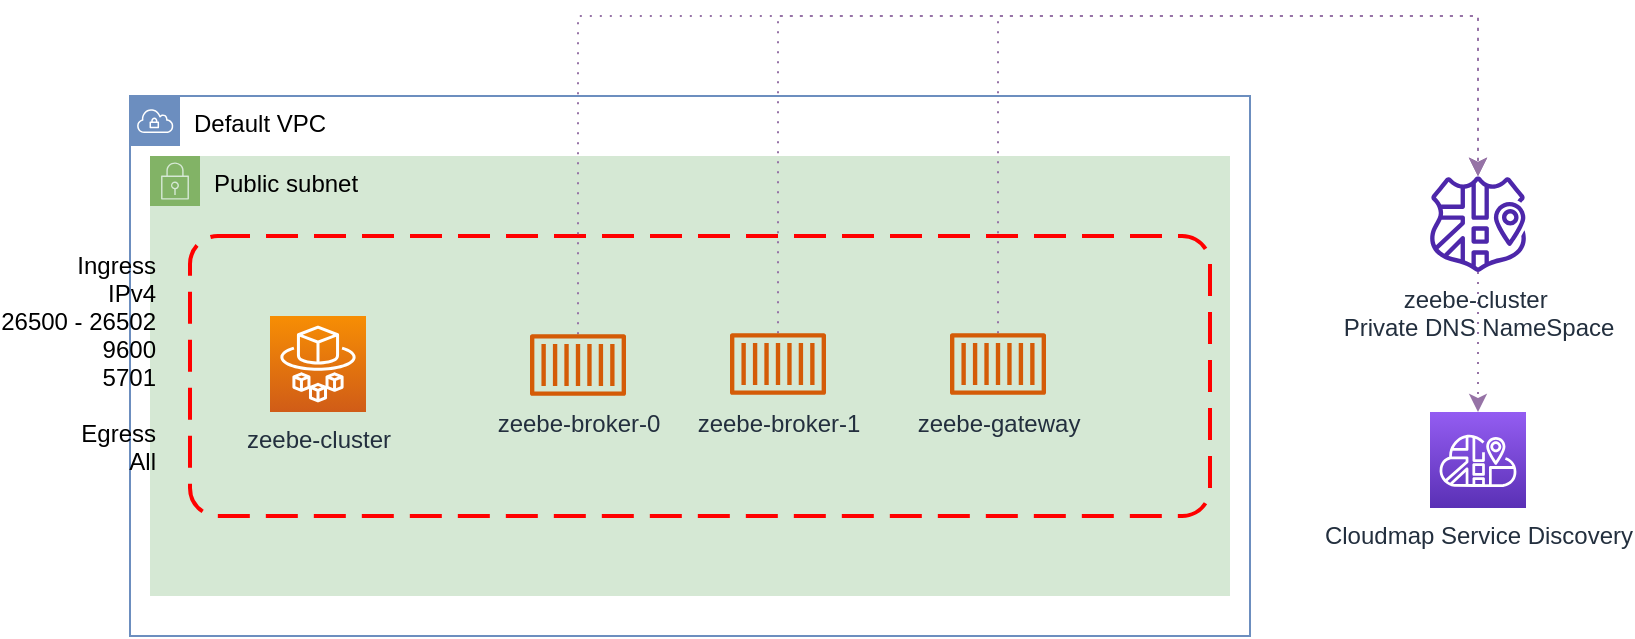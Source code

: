 <mxfile version="17.4.2" type="device" pages="3"><diagram id="3xVdRGKbyKFB0q4kDX3S" name="Zeebe Cluster"><mxGraphModel dx="2249" dy="878" grid="1" gridSize="10" guides="1" tooltips="1" connect="1" arrows="1" fold="1" page="1" pageScale="1" pageWidth="827" pageHeight="1169" math="0" shadow="0"><root><mxCell id="0"/><mxCell id="1" value="VPC" style="locked=1;" parent="0"/><mxCell id="9F-GqRbhtQzCuk58JfDl-1" value="Default VPC" style="points=[[0,0],[0.25,0],[0.5,0],[0.75,0],[1,0],[1,0.25],[1,0.5],[1,0.75],[1,1],[0.75,1],[0.5,1],[0.25,1],[0,1],[0,0.75],[0,0.5],[0,0.25]];outlineConnect=0;html=1;whiteSpace=wrap;fontSize=12;fontStyle=0;container=1;pointerEvents=0;collapsible=0;recursiveResize=0;shape=mxgraph.aws4.group;grIcon=mxgraph.aws4.group_vpc;strokeColor=#6c8ebf;fillColor=none;verticalAlign=top;align=left;spacingLeft=30;dashed=0;" parent="1" vertex="1"><mxGeometry x="30" y="260" width="560" height="270" as="geometry"/></mxCell><mxCell id="9F-GqRbhtQzCuk58JfDl-5" value="Subnets" style="locked=1;" parent="0"/><mxCell id="9F-GqRbhtQzCuk58JfDl-8" value="Public subnet" style="points=[[0,0],[0.25,0],[0.5,0],[0.75,0],[1,0],[1,0.25],[1,0.5],[1,0.75],[1,1],[0.75,1],[0.5,1],[0.25,1],[0,1],[0,0.75],[0,0.5],[0,0.25]];outlineConnect=0;html=1;whiteSpace=wrap;fontSize=12;fontStyle=0;container=1;pointerEvents=0;collapsible=0;recursiveResize=0;shape=mxgraph.aws4.group;grIcon=mxgraph.aws4.group_security_group;grStroke=0;strokeColor=#82b366;fillColor=#d5e8d4;verticalAlign=top;align=left;spacingLeft=30;dashed=0;" parent="9F-GqRbhtQzCuk58JfDl-5" vertex="1"><mxGeometry x="40" y="290" width="540" height="220" as="geometry"/></mxCell><mxCell id="9F-GqRbhtQzCuk58JfDl-20" value="SG" style="locked=1;" parent="0"/><mxCell id="9F-GqRbhtQzCuk58JfDl-23" value="Ingress&#10;IPv4&#10;26500 - 26502&#10;9600&#10;5701&#10;&#10;Egress&#10;All&#10;" style="rounded=1;arcSize=10;dashed=1;strokeColor=#ff0000;fillColor=none;gradientColor=none;dashPattern=8 4;strokeWidth=2;labelPosition=left;verticalLabelPosition=middle;align=right;verticalAlign=middle;fontStyle=0;spacingRight=15;" parent="9F-GqRbhtQzCuk58JfDl-20" vertex="1"><mxGeometry x="60" y="330" width="510" height="140" as="geometry"/></mxCell><mxCell id="9F-GqRbhtQzCuk58JfDl-6" value="ECS" style="" parent="0"/><mxCell id="9F-GqRbhtQzCuk58JfDl-36" value="zeebe-cluster" style="sketch=0;points=[[0,0,0],[0.25,0,0],[0.5,0,0],[0.75,0,0],[1,0,0],[0,1,0],[0.25,1,0],[0.5,1,0],[0.75,1,0],[1,1,0],[0,0.25,0],[0,0.5,0],[0,0.75,0],[1,0.25,0],[1,0.5,0],[1,0.75,0]];outlineConnect=0;fontColor=#232F3E;gradientColor=#F78E04;gradientDirection=north;fillColor=#D05C17;strokeColor=#ffffff;dashed=0;verticalLabelPosition=bottom;verticalAlign=top;align=center;html=1;fontSize=12;fontStyle=0;aspect=fixed;shape=mxgraph.aws4.resourceIcon;resIcon=mxgraph.aws4.fargate;" parent="9F-GqRbhtQzCuk58JfDl-6" vertex="1"><mxGeometry x="100" y="370" width="48" height="48" as="geometry"/></mxCell><mxCell id="9F-GqRbhtQzCuk58JfDl-44" style="edgeStyle=orthogonalEdgeStyle;rounded=0;orthogonalLoop=1;jettySize=auto;html=1;fillColor=#e1d5e7;strokeColor=#9673a6;dashed=1;dashPattern=1 4;" parent="9F-GqRbhtQzCuk58JfDl-6" source="9F-GqRbhtQzCuk58JfDl-37" target="9F-GqRbhtQzCuk58JfDl-41" edge="1"><mxGeometry relative="1" as="geometry"><Array as="points"><mxPoint x="254" y="220"/><mxPoint x="704" y="220"/></Array></mxGeometry></mxCell><mxCell id="9F-GqRbhtQzCuk58JfDl-37" value="zeebe-broker-0" style="sketch=0;outlineConnect=0;fontColor=#232F3E;gradientColor=none;fillColor=#D45B07;strokeColor=none;dashed=0;verticalLabelPosition=bottom;verticalAlign=top;align=center;html=1;fontSize=12;fontStyle=0;aspect=fixed;pointerEvents=1;shape=mxgraph.aws4.container_1;" parent="9F-GqRbhtQzCuk58JfDl-6" vertex="1"><mxGeometry x="230" y="379" width="48" height="31" as="geometry"/></mxCell><mxCell id="9F-GqRbhtQzCuk58JfDl-45" style="edgeStyle=orthogonalEdgeStyle;rounded=0;orthogonalLoop=1;jettySize=auto;html=1;fillColor=#e1d5e7;strokeColor=#9673a6;dashed=1;dashPattern=1 4;" parent="9F-GqRbhtQzCuk58JfDl-6" source="9F-GqRbhtQzCuk58JfDl-38" target="9F-GqRbhtQzCuk58JfDl-41" edge="1"><mxGeometry relative="1" as="geometry"><Array as="points"><mxPoint x="354" y="220"/><mxPoint x="704" y="220"/></Array></mxGeometry></mxCell><mxCell id="9F-GqRbhtQzCuk58JfDl-38" value="zeebe-broker-1" style="sketch=0;outlineConnect=0;fontColor=#232F3E;gradientColor=none;fillColor=#D45B07;strokeColor=none;dashed=0;verticalLabelPosition=bottom;verticalAlign=top;align=center;html=1;fontSize=12;fontStyle=0;aspect=fixed;pointerEvents=1;shape=mxgraph.aws4.container_1;" parent="9F-GqRbhtQzCuk58JfDl-6" vertex="1"><mxGeometry x="330" y="378.5" width="48" height="31" as="geometry"/></mxCell><mxCell id="9F-GqRbhtQzCuk58JfDl-46" style="edgeStyle=orthogonalEdgeStyle;rounded=0;orthogonalLoop=1;jettySize=auto;html=1;fillColor=#e1d5e7;strokeColor=#9673a6;dashed=1;dashPattern=1 4;" parent="9F-GqRbhtQzCuk58JfDl-6" source="9F-GqRbhtQzCuk58JfDl-39" target="9F-GqRbhtQzCuk58JfDl-41" edge="1"><mxGeometry relative="1" as="geometry"><Array as="points"><mxPoint x="464" y="220"/><mxPoint x="704" y="220"/></Array></mxGeometry></mxCell><mxCell id="9F-GqRbhtQzCuk58JfDl-39" value="zeebe-gateway" style="sketch=0;outlineConnect=0;fontColor=#232F3E;gradientColor=none;fillColor=#D45B07;strokeColor=none;dashed=0;verticalLabelPosition=bottom;verticalAlign=top;align=center;html=1;fontSize=12;fontStyle=0;aspect=fixed;pointerEvents=1;shape=mxgraph.aws4.container_1;" parent="9F-GqRbhtQzCuk58JfDl-6" vertex="1"><mxGeometry x="440" y="378.5" width="48" height="31" as="geometry"/></mxCell><mxCell id="9F-GqRbhtQzCuk58JfDl-29" value="Cloudmap Service Discovery" style="sketch=0;points=[[0,0,0],[0.25,0,0],[0.5,0,0],[0.75,0,0],[1,0,0],[0,1,0],[0.25,1,0],[0.5,1,0],[0.75,1,0],[1,1,0],[0,0.25,0],[0,0.5,0],[0,0.75,0],[1,0.25,0],[1,0.5,0],[1,0.75,0]];outlineConnect=0;fontColor=#232F3E;gradientColor=#945DF2;gradientDirection=north;fillColor=#5A30B5;strokeColor=#ffffff;dashed=0;verticalLabelPosition=bottom;verticalAlign=top;align=center;html=1;fontSize=12;fontStyle=0;aspect=fixed;shape=mxgraph.aws4.resourceIcon;resIcon=mxgraph.aws4.cloud_map;" parent="9F-GqRbhtQzCuk58JfDl-6" vertex="1"><mxGeometry x="680" y="418" width="48" height="48" as="geometry"/></mxCell><mxCell id="9F-GqRbhtQzCuk58JfDl-43" style="edgeStyle=orthogonalEdgeStyle;rounded=0;orthogonalLoop=1;jettySize=auto;html=1;dashed=1;dashPattern=1 4;fillColor=#e1d5e7;strokeColor=#9673a6;" parent="9F-GqRbhtQzCuk58JfDl-6" source="9F-GqRbhtQzCuk58JfDl-41" target="9F-GqRbhtQzCuk58JfDl-29" edge="1"><mxGeometry relative="1" as="geometry"/></mxCell><mxCell id="9F-GqRbhtQzCuk58JfDl-41" value="zeebe-cluster&amp;nbsp;&lt;br&gt;Private DNS NameSpace" style="sketch=0;outlineConnect=0;fontColor=#232F3E;gradientColor=none;fillColor=#4D27AA;strokeColor=none;dashed=0;verticalLabelPosition=bottom;verticalAlign=top;align=center;html=1;fontSize=12;fontStyle=0;aspect=fixed;pointerEvents=1;shape=mxgraph.aws4.namespace;" parent="9F-GqRbhtQzCuk58JfDl-6" vertex="1"><mxGeometry x="680" y="300" width="48" height="48" as="geometry"/></mxCell></root></mxGraphModel></diagram><diagram name="Production Cluster" id="95RgZKbmezclgqk0mQ5c"><mxGraphModel dx="2249" dy="878" grid="1" gridSize="10" guides="1" tooltips="1" connect="1" arrows="1" fold="1" page="1" pageScale="1" pageWidth="827" pageHeight="1169" math="0" shadow="0"><root><mxCell id="Geb-vOex9RhIPuoG9CJC-0"/><mxCell id="Geb-vOex9RhIPuoG9CJC-1" value="VPC" style="" parent="Geb-vOex9RhIPuoG9CJC-0"/><mxCell id="Geb-vOex9RhIPuoG9CJC-2" value="Default VPC" style="points=[[0,0],[0.25,0],[0.5,0],[0.75,0],[1,0],[1,0.25],[1,0.5],[1,0.75],[1,1],[0.75,1],[0.5,1],[0.25,1],[0,1],[0,0.75],[0,0.5],[0,0.25]];outlineConnect=0;html=1;whiteSpace=wrap;fontSize=12;fontStyle=0;container=1;pointerEvents=0;collapsible=0;recursiveResize=0;shape=mxgraph.aws4.group;grIcon=mxgraph.aws4.group_vpc;strokeColor=#6c8ebf;fillColor=none;verticalAlign=top;align=left;spacingLeft=30;dashed=0;" vertex="1" parent="Geb-vOex9RhIPuoG9CJC-1"><mxGeometry x="30" y="100" width="560" height="650" as="geometry"/></mxCell><mxCell id="Geb-vOex9RhIPuoG9CJC-3" value="Subnets" style="" parent="Geb-vOex9RhIPuoG9CJC-0"/><mxCell id="Geb-vOex9RhIPuoG9CJC-4" value="Public subnet" style="points=[[0,0],[0.25,0],[0.5,0],[0.75,0],[1,0],[1,0.25],[1,0.5],[1,0.75],[1,1],[0.75,1],[0.5,1],[0.25,1],[0,1],[0,0.75],[0,0.5],[0,0.25]];outlineConnect=0;html=1;whiteSpace=wrap;fontSize=12;fontStyle=0;container=1;pointerEvents=0;collapsible=0;recursiveResize=0;shape=mxgraph.aws4.group;grIcon=mxgraph.aws4.group_security_group;grStroke=0;strokeColor=#82b366;fillColor=#d5e8d4;verticalAlign=top;align=left;spacingLeft=30;dashed=0;" vertex="1" parent="Geb-vOex9RhIPuoG9CJC-3"><mxGeometry x="40" y="290" width="540" height="220" as="geometry"/></mxCell><mxCell id="cgTro0RNwGZxicfZG8pK-2" value="Private subnet" style="points=[[0,0],[0.25,0],[0.5,0],[0.75,0],[1,0],[1,0.25],[1,0.5],[1,0.75],[1,1],[0.75,1],[0.5,1],[0.25,1],[0,1],[0,0.75],[0,0.5],[0,0.25]];outlineConnect=0;gradientColor=none;html=1;whiteSpace=wrap;fontSize=12;fontStyle=0;container=1;pointerEvents=0;collapsible=0;recursiveResize=0;shape=mxgraph.aws4.group;grIcon=mxgraph.aws4.group_security_group;grStroke=0;strokeColor=#147EBA;fillColor=#E6F2F8;verticalAlign=top;align=left;spacingLeft=30;fontColor=#147EBA;dashed=0;" vertex="1" parent="Geb-vOex9RhIPuoG9CJC-3"><mxGeometry x="40" y="530" width="530" height="200" as="geometry"/></mxCell><mxCell id="Geb-vOex9RhIPuoG9CJC-5" value="SG" style="" parent="Geb-vOex9RhIPuoG9CJC-0"/><mxCell id="Geb-vOex9RhIPuoG9CJC-6" value="Ingress&#10;IPv4&#10;26500 - 26502&#10;9600&#10;5701&#10;&#10;Egress&#10;All&#10;" style="rounded=1;arcSize=10;dashed=1;strokeColor=#ff0000;fillColor=none;gradientColor=none;dashPattern=8 4;strokeWidth=2;labelPosition=left;verticalLabelPosition=middle;align=right;verticalAlign=middle;fontStyle=0;spacingRight=15;" vertex="1" parent="Geb-vOex9RhIPuoG9CJC-5"><mxGeometry x="60" y="330" width="510" height="140" as="geometry"/></mxCell><mxCell id="cgTro0RNwGZxicfZG8pK-4" value="Ingress&#10;IPv4&#10;26500 - 26502&#10;9600&#10;5701&#10;&#10;Egress&#10;All&#10;" style="rounded=1;arcSize=10;dashed=1;strokeColor=#ff0000;fillColor=none;gradientColor=none;dashPattern=8 4;strokeWidth=2;labelPosition=left;verticalLabelPosition=middle;align=right;verticalAlign=middle;fontStyle=0;spacingRight=15;" vertex="1" parent="Geb-vOex9RhIPuoG9CJC-5"><mxGeometry x="60" y="580" width="510" height="140" as="geometry"/></mxCell><mxCell id="Geb-vOex9RhIPuoG9CJC-7" value="ECS" style="" parent="Geb-vOex9RhIPuoG9CJC-0"/><mxCell id="Geb-vOex9RhIPuoG9CJC-8" value="zeebe-cluster" style="sketch=0;points=[[0,0,0],[0.25,0,0],[0.5,0,0],[0.75,0,0],[1,0,0],[0,1,0],[0.25,1,0],[0.5,1,0],[0.75,1,0],[1,1,0],[0,0.25,0],[0,0.5,0],[0,0.75,0],[1,0.25,0],[1,0.5,0],[1,0.75,0]];outlineConnect=0;fontColor=#232F3E;gradientColor=#F78E04;gradientDirection=north;fillColor=#D05C17;strokeColor=#ffffff;dashed=0;verticalLabelPosition=bottom;verticalAlign=top;align=center;html=1;fontSize=12;fontStyle=0;aspect=fixed;shape=mxgraph.aws4.resourceIcon;resIcon=mxgraph.aws4.fargate;" vertex="1" parent="Geb-vOex9RhIPuoG9CJC-7"><mxGeometry x="100" y="370" width="48" height="48" as="geometry"/></mxCell><mxCell id="Geb-vOex9RhIPuoG9CJC-9" style="edgeStyle=orthogonalEdgeStyle;rounded=0;orthogonalLoop=1;jettySize=auto;html=1;fillColor=#e1d5e7;strokeColor=#9673a6;dashed=1;dashPattern=1 4;" edge="1" parent="Geb-vOex9RhIPuoG9CJC-7" source="cgTro0RNwGZxicfZG8pK-5" target="Geb-vOex9RhIPuoG9CJC-17"><mxGeometry relative="1" as="geometry"><Array as="points"><mxPoint x="284" y="220"/><mxPoint x="704" y="220"/></Array><mxPoint x="254" y="610.59" as="sourcePoint"/></mxGeometry></mxCell><mxCell id="Geb-vOex9RhIPuoG9CJC-11" style="edgeStyle=orthogonalEdgeStyle;rounded=0;orthogonalLoop=1;jettySize=auto;html=1;fillColor=#e1d5e7;strokeColor=#9673a6;dashed=1;dashPattern=1 4;" edge="1" parent="Geb-vOex9RhIPuoG9CJC-7" source="cgTro0RNwGZxicfZG8pK-6" target="Geb-vOex9RhIPuoG9CJC-17"><mxGeometry relative="1" as="geometry"><Array as="points"><mxPoint x="404" y="220"/><mxPoint x="704" y="220"/></Array><mxPoint x="354" y="610.09" as="sourcePoint"/></mxGeometry></mxCell><mxCell id="Geb-vOex9RhIPuoG9CJC-13" style="edgeStyle=orthogonalEdgeStyle;rounded=0;orthogonalLoop=1;jettySize=auto;html=1;fillColor=#e1d5e7;strokeColor=#9673a6;dashed=1;dashPattern=1 4;startArrow=none;" edge="1" parent="Geb-vOex9RhIPuoG9CJC-7" source="cgTro0RNwGZxicfZG8pK-7" target="Geb-vOex9RhIPuoG9CJC-17"><mxGeometry relative="1" as="geometry"><Array as="points"><mxPoint x="464" y="220"/><mxPoint x="704" y="220"/></Array><mxPoint x="464" y="610.09" as="sourcePoint"/></mxGeometry></mxCell><mxCell id="Geb-vOex9RhIPuoG9CJC-15" value="Cloudmap Service Discovery" style="sketch=0;points=[[0,0,0],[0.25,0,0],[0.5,0,0],[0.75,0,0],[1,0,0],[0,1,0],[0.25,1,0],[0.5,1,0],[0.75,1,0],[1,1,0],[0,0.25,0],[0,0.5,0],[0,0.75,0],[1,0.25,0],[1,0.5,0],[1,0.75,0]];outlineConnect=0;fontColor=#232F3E;gradientColor=#945DF2;gradientDirection=north;fillColor=#5A30B5;strokeColor=#ffffff;dashed=0;verticalLabelPosition=bottom;verticalAlign=top;align=center;html=1;fontSize=12;fontStyle=0;aspect=fixed;shape=mxgraph.aws4.resourceIcon;resIcon=mxgraph.aws4.cloud_map;" vertex="1" parent="Geb-vOex9RhIPuoG9CJC-7"><mxGeometry x="680" y="418" width="48" height="48" as="geometry"/></mxCell><mxCell id="Geb-vOex9RhIPuoG9CJC-16" style="edgeStyle=orthogonalEdgeStyle;rounded=0;orthogonalLoop=1;jettySize=auto;html=1;dashed=1;dashPattern=1 4;fillColor=#e1d5e7;strokeColor=#9673a6;" edge="1" parent="Geb-vOex9RhIPuoG9CJC-7" source="Geb-vOex9RhIPuoG9CJC-17" target="Geb-vOex9RhIPuoG9CJC-15"><mxGeometry relative="1" as="geometry"/></mxCell><mxCell id="Geb-vOex9RhIPuoG9CJC-17" value="zeebe-cluster&amp;nbsp;&lt;br&gt;Private DNS NameSpace" style="sketch=0;outlineConnect=0;fontColor=#232F3E;gradientColor=none;fillColor=#4D27AA;strokeColor=none;dashed=0;verticalLabelPosition=bottom;verticalAlign=top;align=center;html=1;fontSize=12;fontStyle=0;aspect=fixed;pointerEvents=1;shape=mxgraph.aws4.namespace;" vertex="1" parent="Geb-vOex9RhIPuoG9CJC-7"><mxGeometry x="680" y="300" width="48" height="48" as="geometry"/></mxCell><mxCell id="cgTro0RNwGZxicfZG8pK-5" value="zeebe-broker-0" style="sketch=0;outlineConnect=0;fontColor=#232F3E;gradientColor=none;fillColor=#D45B07;strokeColor=none;dashed=0;verticalLabelPosition=bottom;verticalAlign=top;align=center;html=1;fontSize=12;fontStyle=0;aspect=fixed;pointerEvents=1;shape=mxgraph.aws4.container_1;" vertex="1" parent="Geb-vOex9RhIPuoG9CJC-7"><mxGeometry x="260" y="627.5" width="48" height="31" as="geometry"/></mxCell><mxCell id="cgTro0RNwGZxicfZG8pK-6" value="zeebe-broker-1" style="sketch=0;outlineConnect=0;fontColor=#232F3E;gradientColor=none;fillColor=#D45B07;strokeColor=none;dashed=0;verticalLabelPosition=bottom;verticalAlign=top;align=center;html=1;fontSize=12;fontStyle=0;aspect=fixed;pointerEvents=1;shape=mxgraph.aws4.container_1;" vertex="1" parent="Geb-vOex9RhIPuoG9CJC-7"><mxGeometry x="380" y="627.5" width="48" height="31" as="geometry"/></mxCell><mxCell id="cgTro0RNwGZxicfZG8pK-8" value="zeebe-cluster" style="sketch=0;points=[[0,0,0],[0.25,0,0],[0.5,0,0],[0.75,0,0],[1,0,0],[0,1,0],[0.25,1,0],[0.5,1,0],[0.75,1,0],[1,1,0],[0,0.25,0],[0,0.5,0],[0,0.75,0],[1,0.25,0],[1,0.5,0],[1,0.75,0]];outlineConnect=0;fontColor=#232F3E;gradientColor=#F78E04;gradientDirection=north;fillColor=#D05C17;strokeColor=#ffffff;dashed=0;verticalLabelPosition=bottom;verticalAlign=top;align=center;html=1;fontSize=12;fontStyle=0;aspect=fixed;shape=mxgraph.aws4.resourceIcon;resIcon=mxgraph.aws4.fargate;" vertex="1" parent="Geb-vOex9RhIPuoG9CJC-7"><mxGeometry x="100" y="610.5" width="48" height="48" as="geometry"/></mxCell><mxCell id="cgTro0RNwGZxicfZG8pK-7" value="zeebe-gateway" style="sketch=0;outlineConnect=0;fontColor=#232F3E;gradientColor=none;fillColor=#D45B07;strokeColor=none;dashed=0;verticalLabelPosition=bottom;verticalAlign=top;align=center;html=1;fontSize=12;fontStyle=0;aspect=fixed;pointerEvents=1;shape=mxgraph.aws4.container_1;" vertex="1" parent="Geb-vOex9RhIPuoG9CJC-7"><mxGeometry x="440" y="378.5" width="48" height="31" as="geometry"/></mxCell><mxCell id="cgTro0RNwGZxicfZG8pK-10" value="simple-monitor" style="sketch=0;outlineConnect=0;fontColor=#232F3E;gradientColor=none;fillColor=#D45B07;strokeColor=none;dashed=0;verticalLabelPosition=bottom;verticalAlign=top;align=center;html=1;fontSize=12;fontStyle=0;aspect=fixed;pointerEvents=1;shape=mxgraph.aws4.container_1;" vertex="1" parent="Geb-vOex9RhIPuoG9CJC-7"><mxGeometry x="310" y="378.5" width="48" height="31" as="geometry"/></mxCell></root></mxGraphModel></diagram><diagram id="SZ326ItVVheGk4ESiXbh" name="Page-2"><mxGraphModel dx="1422" dy="878" grid="1" gridSize="10" guides="1" tooltips="1" connect="1" arrows="1" fold="1" page="1" pageScale="1" pageWidth="827" pageHeight="1169" math="0" shadow="0"><root><mxCell id="0"/><mxCell id="1" parent="0"/></root></mxGraphModel></diagram></mxfile>